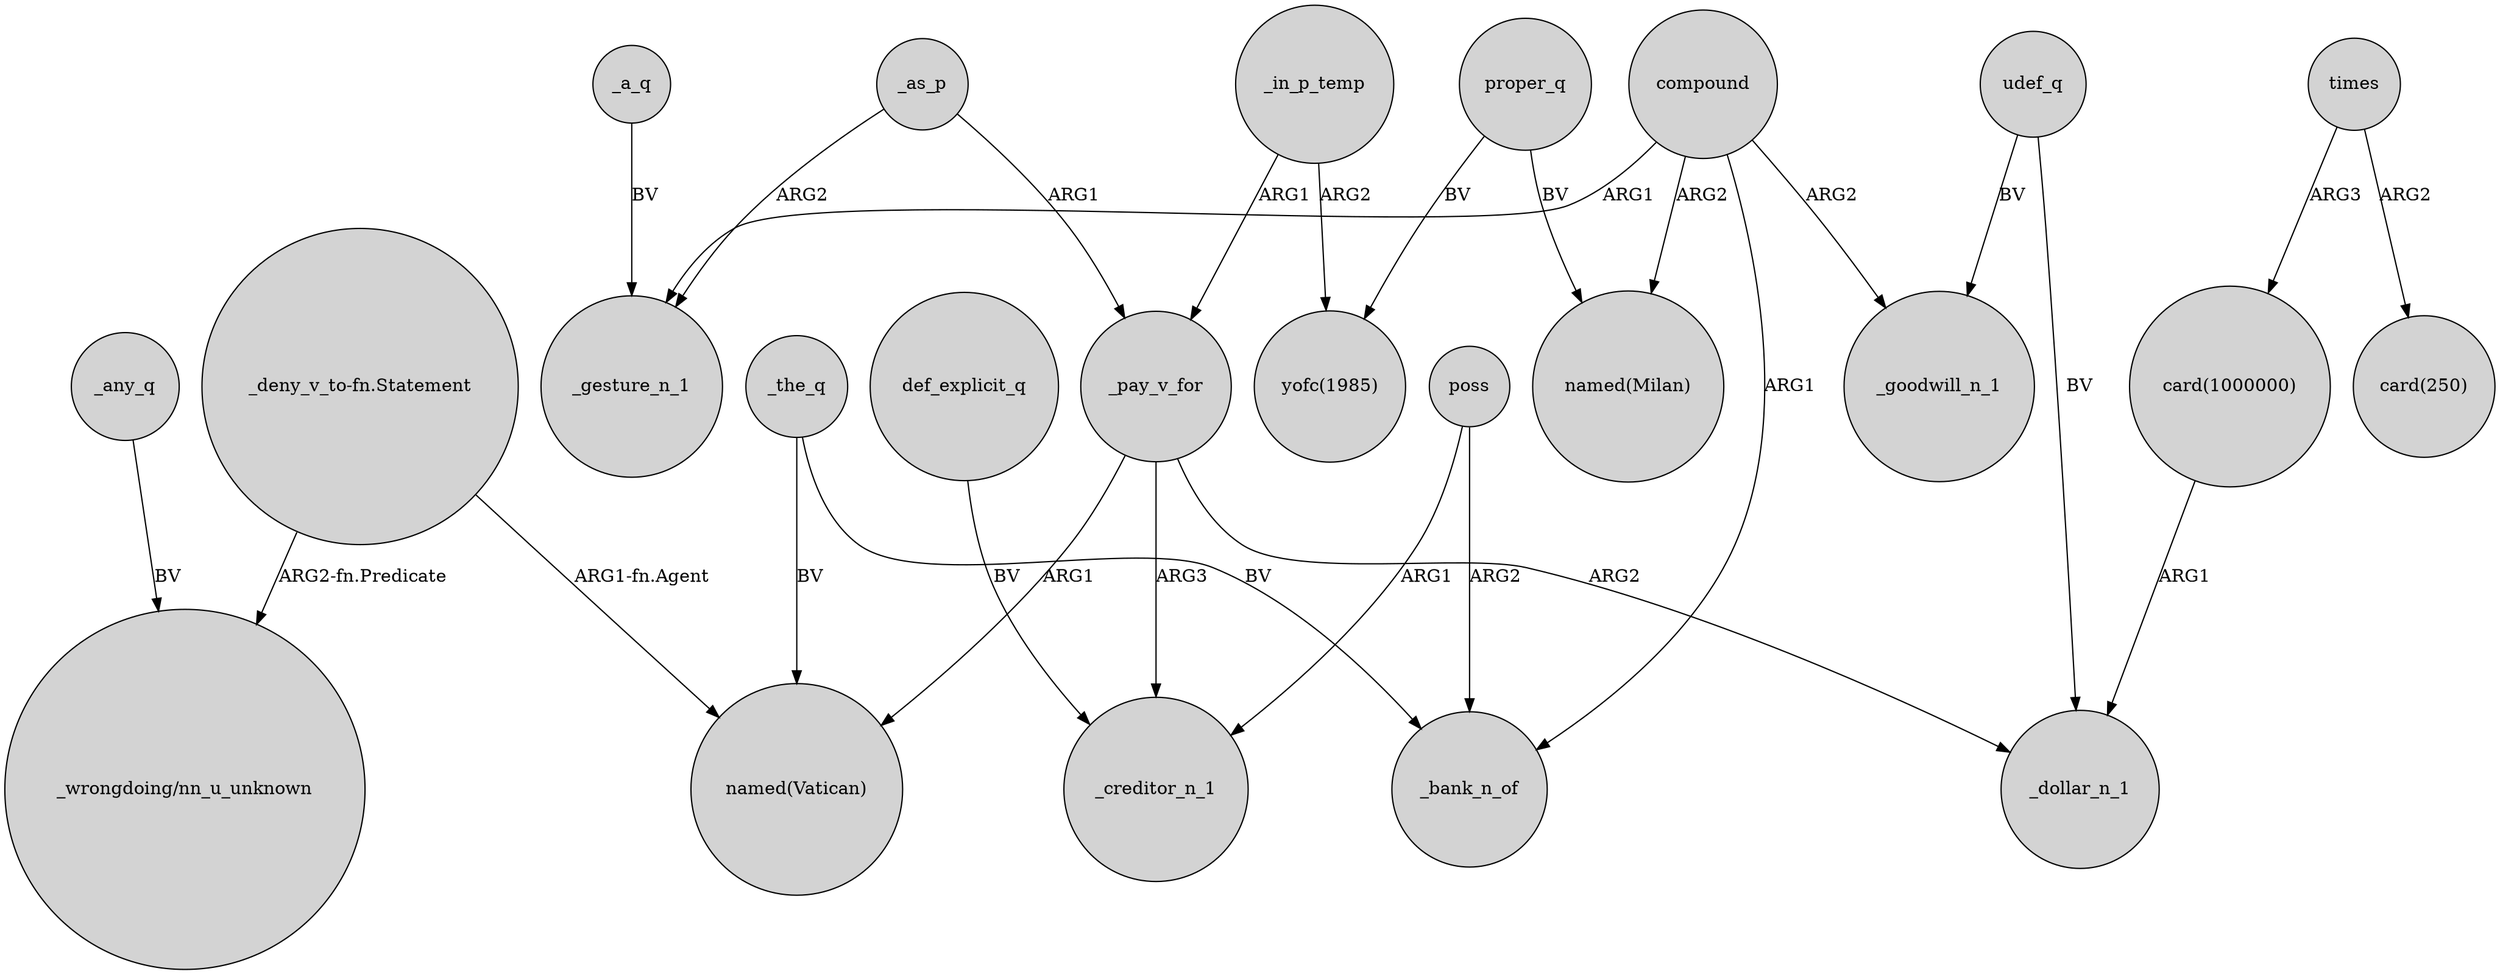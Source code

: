 digraph {
	node [shape=circle style=filled]
	"_deny_v_to-fn.Statement" -> "named(Vatican)" [label="ARG1-fn.Agent"]
	_pay_v_for -> _creditor_n_1 [label=ARG3]
	_a_q -> _gesture_n_1 [label=BV]
	"card(1000000)" -> _dollar_n_1 [label=ARG1]
	poss -> _bank_n_of [label=ARG2]
	udef_q -> _goodwill_n_1 [label=BV]
	_pay_v_for -> "named(Vatican)" [label=ARG1]
	_any_q -> "_wrongdoing/nn_u_unknown" [label=BV]
	compound -> "named(Milan)" [label=ARG2]
	compound -> _bank_n_of [label=ARG1]
	proper_q -> "named(Milan)" [label=BV]
	"_deny_v_to-fn.Statement" -> "_wrongdoing/nn_u_unknown" [label="ARG2-fn.Predicate"]
	times -> "card(250)" [label=ARG2]
	poss -> _creditor_n_1 [label=ARG1]
	_pay_v_for -> _dollar_n_1 [label=ARG2]
	_the_q -> "named(Vatican)" [label=BV]
	_as_p -> _gesture_n_1 [label=ARG2]
	_the_q -> _bank_n_of [label=BV]
	times -> "card(1000000)" [label=ARG3]
	_in_p_temp -> _pay_v_for [label=ARG1]
	_in_p_temp -> "yofc(1985)" [label=ARG2]
	compound -> _goodwill_n_1 [label=ARG2]
	proper_q -> "yofc(1985)" [label=BV]
	def_explicit_q -> _creditor_n_1 [label=BV]
	compound -> _gesture_n_1 [label=ARG1]
	_as_p -> _pay_v_for [label=ARG1]
	udef_q -> _dollar_n_1 [label=BV]
}
